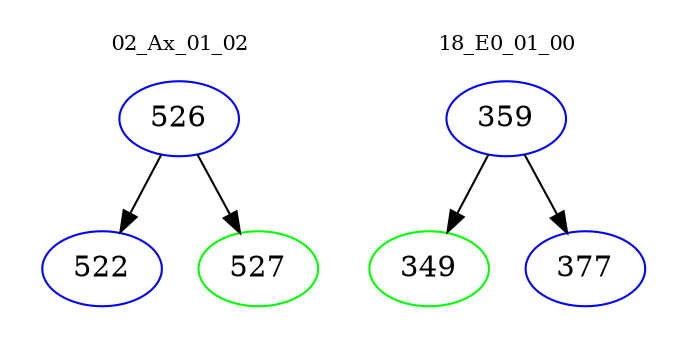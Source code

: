 digraph{
subgraph cluster_0 {
color = white
label = "02_Ax_01_02";
fontsize=10;
T0_526 [label="526", color="blue"]
T0_526 -> T0_522 [color="black"]
T0_522 [label="522", color="blue"]
T0_526 -> T0_527 [color="black"]
T0_527 [label="527", color="green"]
}
subgraph cluster_1 {
color = white
label = "18_E0_01_00";
fontsize=10;
T1_359 [label="359", color="blue"]
T1_359 -> T1_349 [color="black"]
T1_349 [label="349", color="green"]
T1_359 -> T1_377 [color="black"]
T1_377 [label="377", color="blue"]
}
}
